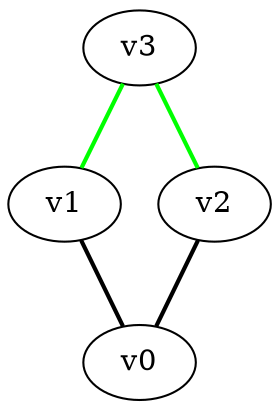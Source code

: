 

digraph G {
ratio="1.5"
size="7.5,10.0"
v0
v1
v2
v3
v2 -> v0[color=black] [arrowhead=none] [style=bold]
v1 -> v0[color=black] [arrowhead=none] [style=bold]
v3 -> v1[color=green] [arrowhead=none] [style=bold]
v3 -> v2[color=green] [arrowhead=none] [style=bold]
}
